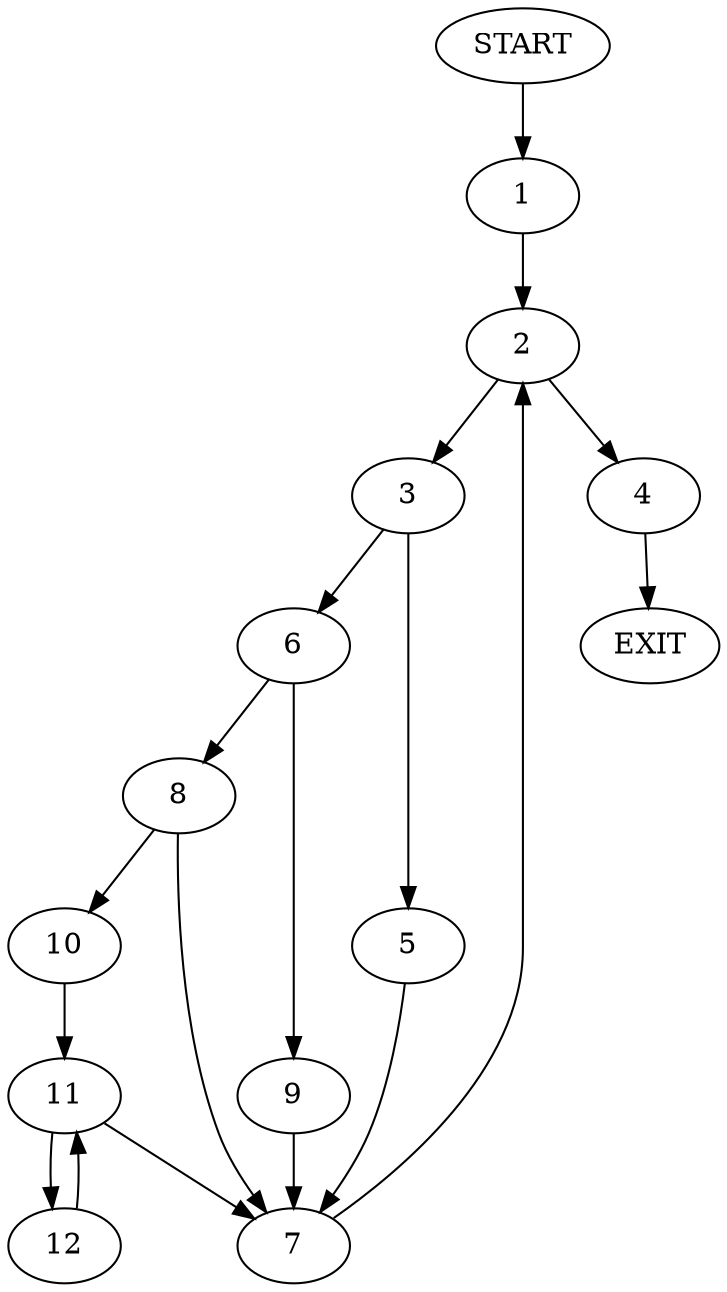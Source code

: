 digraph {
0 [label="START"]
13 [label="EXIT"]
0 -> 1
1 -> 2
2 -> 3
2 -> 4
3 -> 5
3 -> 6
4 -> 13
5 -> 7
6 -> 8
6 -> 9
7 -> 2
9 -> 7
8 -> 10
8 -> 7
10 -> 11
11 -> 7
11 -> 12
12 -> 11
}
